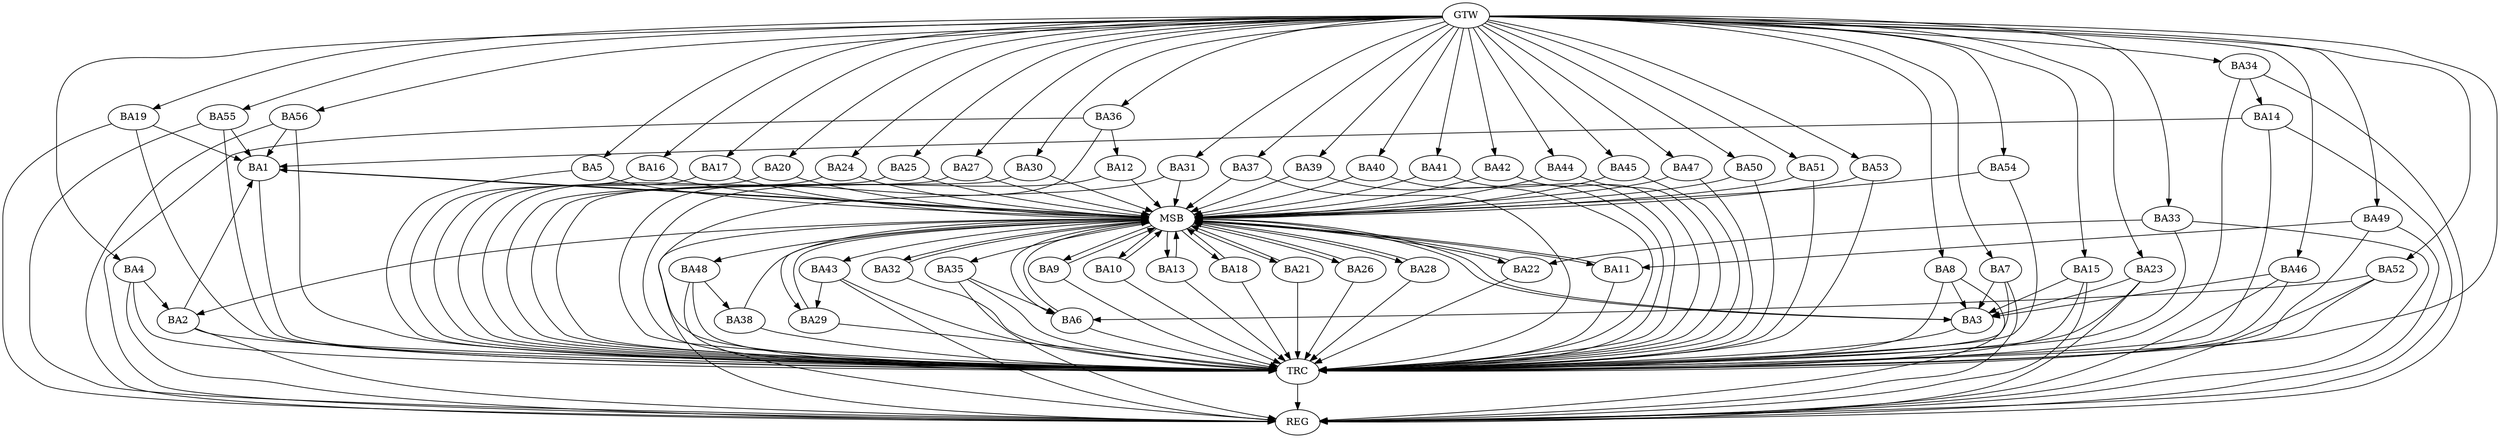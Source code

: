 strict digraph G {
  BA1 [ label="BA1" ];
  BA2 [ label="BA2" ];
  BA3 [ label="BA3" ];
  BA4 [ label="BA4" ];
  BA5 [ label="BA5" ];
  BA6 [ label="BA6" ];
  BA7 [ label="BA7" ];
  BA8 [ label="BA8" ];
  BA9 [ label="BA9" ];
  BA10 [ label="BA10" ];
  BA11 [ label="BA11" ];
  BA12 [ label="BA12" ];
  BA13 [ label="BA13" ];
  BA14 [ label="BA14" ];
  BA15 [ label="BA15" ];
  BA16 [ label="BA16" ];
  BA17 [ label="BA17" ];
  BA18 [ label="BA18" ];
  BA19 [ label="BA19" ];
  BA20 [ label="BA20" ];
  BA21 [ label="BA21" ];
  BA22 [ label="BA22" ];
  BA23 [ label="BA23" ];
  BA24 [ label="BA24" ];
  BA25 [ label="BA25" ];
  BA26 [ label="BA26" ];
  BA27 [ label="BA27" ];
  BA28 [ label="BA28" ];
  BA29 [ label="BA29" ];
  BA30 [ label="BA30" ];
  BA31 [ label="BA31" ];
  BA32 [ label="BA32" ];
  BA33 [ label="BA33" ];
  BA34 [ label="BA34" ];
  BA35 [ label="BA35" ];
  BA36 [ label="BA36" ];
  BA37 [ label="BA37" ];
  BA38 [ label="BA38" ];
  BA39 [ label="BA39" ];
  BA40 [ label="BA40" ];
  BA41 [ label="BA41" ];
  BA42 [ label="BA42" ];
  BA43 [ label="BA43" ];
  BA44 [ label="BA44" ];
  BA45 [ label="BA45" ];
  BA46 [ label="BA46" ];
  BA47 [ label="BA47" ];
  BA48 [ label="BA48" ];
  BA49 [ label="BA49" ];
  BA50 [ label="BA50" ];
  BA51 [ label="BA51" ];
  BA52 [ label="BA52" ];
  BA53 [ label="BA53" ];
  BA54 [ label="BA54" ];
  BA55 [ label="BA55" ];
  BA56 [ label="BA56" ];
  GTW [ label="GTW" ];
  REG [ label="REG" ];
  MSB [ label="MSB" ];
  TRC [ label="TRC" ];
  BA2 -> BA1;
  BA4 -> BA2;
  BA7 -> BA3;
  BA8 -> BA3;
  BA14 -> BA1;
  BA15 -> BA3;
  BA19 -> BA1;
  BA23 -> BA3;
  BA33 -> BA22;
  BA34 -> BA14;
  BA35 -> BA6;
  BA36 -> BA12;
  BA43 -> BA29;
  BA46 -> BA3;
  BA48 -> BA38;
  BA49 -> BA11;
  BA52 -> BA6;
  BA55 -> BA1;
  BA56 -> BA1;
  GTW -> BA4;
  GTW -> BA5;
  GTW -> BA7;
  GTW -> BA8;
  GTW -> BA15;
  GTW -> BA16;
  GTW -> BA17;
  GTW -> BA19;
  GTW -> BA20;
  GTW -> BA23;
  GTW -> BA24;
  GTW -> BA25;
  GTW -> BA27;
  GTW -> BA30;
  GTW -> BA31;
  GTW -> BA33;
  GTW -> BA34;
  GTW -> BA36;
  GTW -> BA37;
  GTW -> BA39;
  GTW -> BA40;
  GTW -> BA41;
  GTW -> BA42;
  GTW -> BA44;
  GTW -> BA45;
  GTW -> BA46;
  GTW -> BA47;
  GTW -> BA49;
  GTW -> BA50;
  GTW -> BA51;
  GTW -> BA52;
  GTW -> BA53;
  GTW -> BA54;
  GTW -> BA55;
  GTW -> BA56;
  BA2 -> REG;
  BA4 -> REG;
  BA7 -> REG;
  BA8 -> REG;
  BA14 -> REG;
  BA15 -> REG;
  BA19 -> REG;
  BA23 -> REG;
  BA33 -> REG;
  BA34 -> REG;
  BA35 -> REG;
  BA36 -> REG;
  BA43 -> REG;
  BA46 -> REG;
  BA48 -> REG;
  BA49 -> REG;
  BA52 -> REG;
  BA55 -> REG;
  BA56 -> REG;
  BA1 -> MSB;
  MSB -> BA2;
  MSB -> REG;
  BA3 -> MSB;
  BA5 -> MSB;
  MSB -> BA1;
  BA6 -> MSB;
  BA9 -> MSB;
  BA10 -> MSB;
  BA11 -> MSB;
  BA12 -> MSB;
  MSB -> BA6;
  BA13 -> MSB;
  BA16 -> MSB;
  MSB -> BA13;
  BA17 -> MSB;
  MSB -> BA11;
  BA18 -> MSB;
  MSB -> BA3;
  BA20 -> MSB;
  MSB -> BA9;
  BA21 -> MSB;
  BA22 -> MSB;
  BA24 -> MSB;
  BA25 -> MSB;
  BA26 -> MSB;
  BA27 -> MSB;
  BA28 -> MSB;
  BA29 -> MSB;
  MSB -> BA26;
  BA30 -> MSB;
  BA31 -> MSB;
  MSB -> BA18;
  BA32 -> MSB;
  BA37 -> MSB;
  BA38 -> MSB;
  BA39 -> MSB;
  MSB -> BA29;
  BA40 -> MSB;
  MSB -> BA32;
  BA41 -> MSB;
  BA42 -> MSB;
  MSB -> BA35;
  BA44 -> MSB;
  MSB -> BA28;
  BA45 -> MSB;
  MSB -> BA22;
  BA47 -> MSB;
  MSB -> BA21;
  BA50 -> MSB;
  MSB -> BA10;
  BA51 -> MSB;
  MSB -> BA48;
  BA53 -> MSB;
  BA54 -> MSB;
  MSB -> BA43;
  BA1 -> TRC;
  BA2 -> TRC;
  BA3 -> TRC;
  BA4 -> TRC;
  BA5 -> TRC;
  BA6 -> TRC;
  BA7 -> TRC;
  BA8 -> TRC;
  BA9 -> TRC;
  BA10 -> TRC;
  BA11 -> TRC;
  BA12 -> TRC;
  BA13 -> TRC;
  BA14 -> TRC;
  BA15 -> TRC;
  BA16 -> TRC;
  BA17 -> TRC;
  BA18 -> TRC;
  BA19 -> TRC;
  BA20 -> TRC;
  BA21 -> TRC;
  BA22 -> TRC;
  BA23 -> TRC;
  BA24 -> TRC;
  BA25 -> TRC;
  BA26 -> TRC;
  BA27 -> TRC;
  BA28 -> TRC;
  BA29 -> TRC;
  BA30 -> TRC;
  BA31 -> TRC;
  BA32 -> TRC;
  BA33 -> TRC;
  BA34 -> TRC;
  BA35 -> TRC;
  BA36 -> TRC;
  BA37 -> TRC;
  BA38 -> TRC;
  BA39 -> TRC;
  BA40 -> TRC;
  BA41 -> TRC;
  BA42 -> TRC;
  BA43 -> TRC;
  BA44 -> TRC;
  BA45 -> TRC;
  BA46 -> TRC;
  BA47 -> TRC;
  BA48 -> TRC;
  BA49 -> TRC;
  BA50 -> TRC;
  BA51 -> TRC;
  BA52 -> TRC;
  BA53 -> TRC;
  BA54 -> TRC;
  BA55 -> TRC;
  BA56 -> TRC;
  GTW -> TRC;
  TRC -> REG;
}
